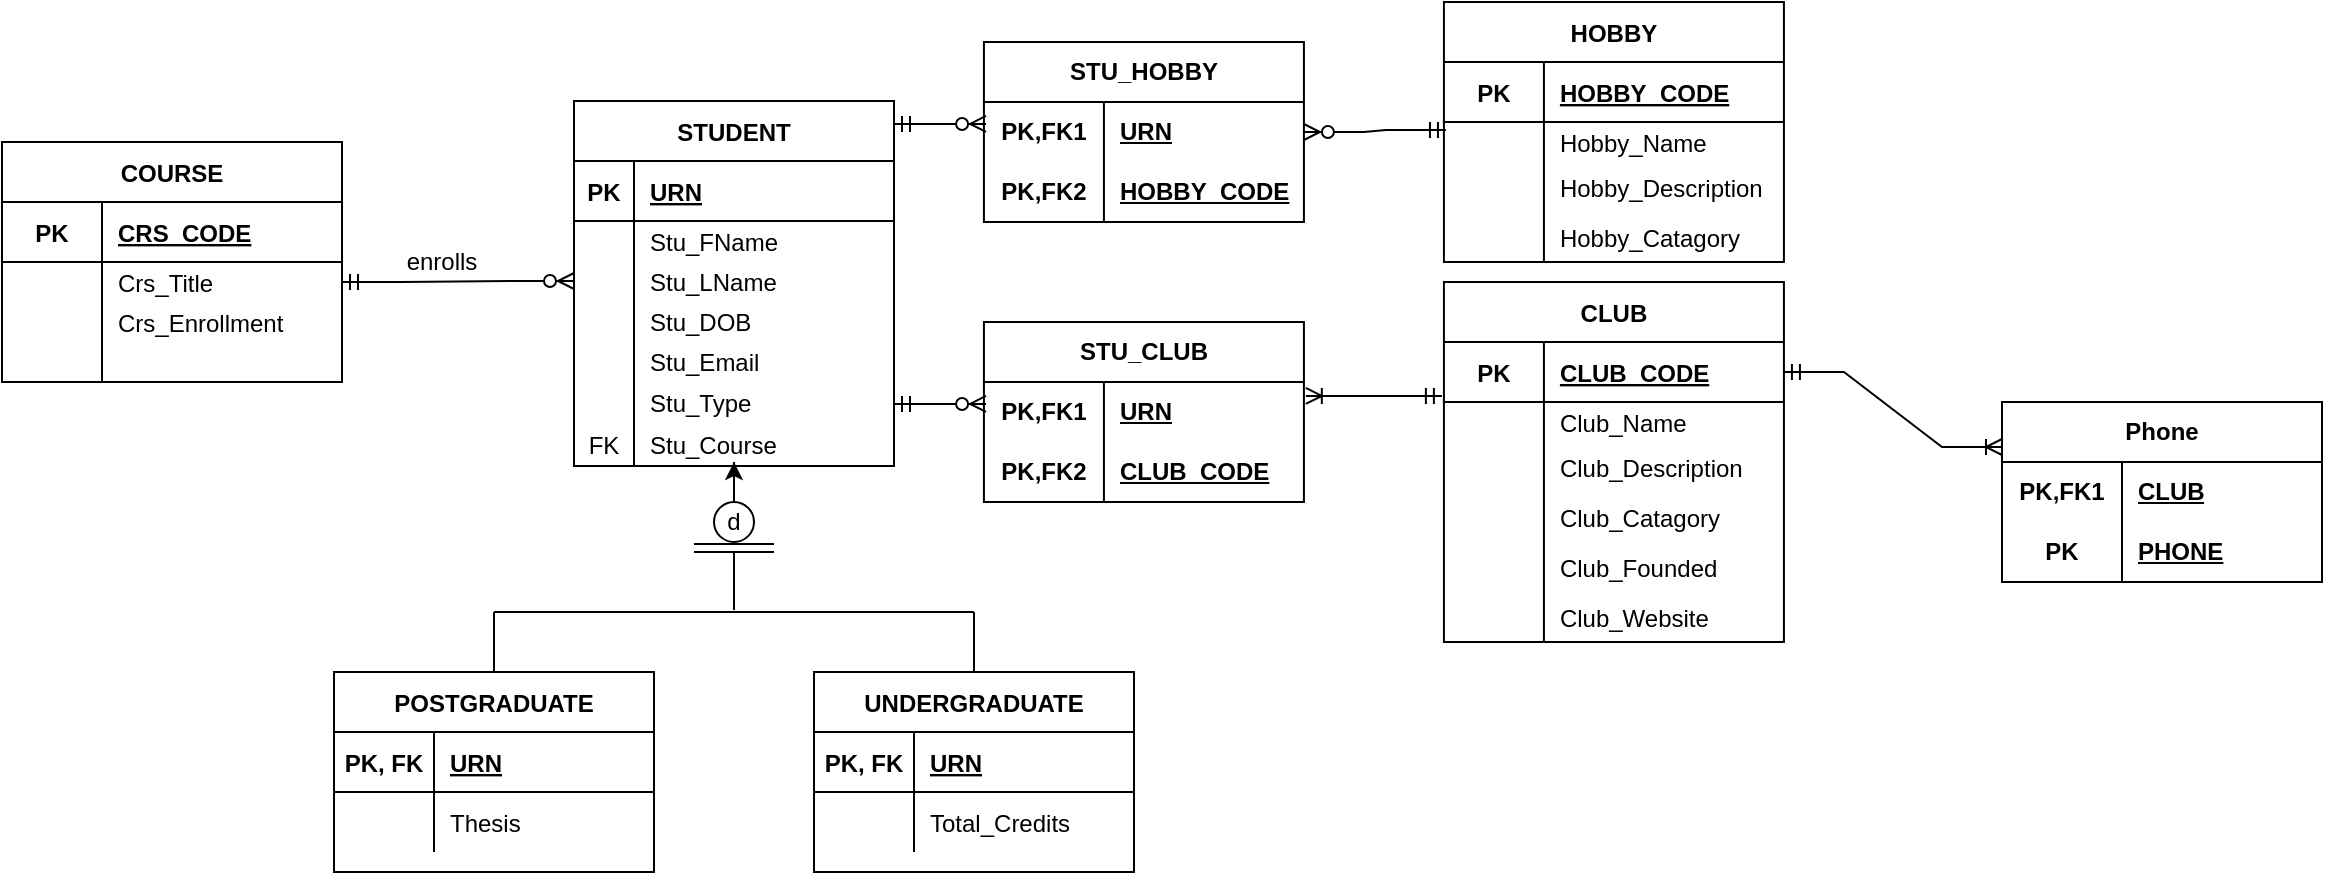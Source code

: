 <mxfile version="26.0.4">
  <diagram id="R2lEEEUBdFMjLlhIrx00" name="Page-1">
    <mxGraphModel dx="1434" dy="780" grid="1" gridSize="10" guides="1" tooltips="1" connect="1" arrows="1" fold="1" page="1" pageScale="1" pageWidth="827" pageHeight="1169" math="0" shadow="0" extFonts="Permanent Marker^https://fonts.googleapis.com/css?family=Permanent+Marker">
      <root>
        <mxCell id="0" />
        <mxCell id="1" parent="0" />
        <mxCell id="WBBsBwpG8qQ3q6BkwMJ3-28" style="edgeStyle=orthogonalEdgeStyle;rounded=0;orthogonalLoop=1;jettySize=auto;html=1;exitX=0.5;exitY=1;exitDx=0;exitDy=0;" parent="1" source="ei-XNbHcQwb9apyGuxFF-1" edge="1">
          <mxGeometry relative="1" as="geometry">
            <mxPoint x="406" y="750" as="targetPoint" />
          </mxGeometry>
        </mxCell>
        <mxCell id="ei-XNbHcQwb9apyGuxFF-1" value="STUDENT" style="shape=table;startSize=30;container=1;collapsible=1;childLayout=tableLayout;fixedRows=1;rowLines=0;fontStyle=1;align=center;resizeLast=1;" parent="1" vertex="1">
          <mxGeometry x="326" y="569.5" width="160" height="182.5" as="geometry" />
        </mxCell>
        <mxCell id="ei-XNbHcQwb9apyGuxFF-2" value="" style="shape=partialRectangle;collapsible=0;dropTarget=0;pointerEvents=0;fillColor=none;points=[[0,0.5],[1,0.5]];portConstraint=eastwest;top=0;left=0;right=0;bottom=1;" parent="ei-XNbHcQwb9apyGuxFF-1" vertex="1">
          <mxGeometry y="30" width="160" height="30" as="geometry" />
        </mxCell>
        <mxCell id="ei-XNbHcQwb9apyGuxFF-3" value="PK" style="shape=partialRectangle;overflow=hidden;connectable=0;fillColor=none;top=0;left=0;bottom=0;right=0;fontStyle=1;" parent="ei-XNbHcQwb9apyGuxFF-2" vertex="1">
          <mxGeometry width="30" height="30" as="geometry">
            <mxRectangle width="30" height="30" as="alternateBounds" />
          </mxGeometry>
        </mxCell>
        <mxCell id="ei-XNbHcQwb9apyGuxFF-4" value="URN" style="shape=partialRectangle;overflow=hidden;connectable=0;fillColor=none;top=0;left=0;bottom=0;right=0;align=left;spacingLeft=6;fontStyle=5;" parent="ei-XNbHcQwb9apyGuxFF-2" vertex="1">
          <mxGeometry x="30" width="130" height="30" as="geometry">
            <mxRectangle width="130" height="30" as="alternateBounds" />
          </mxGeometry>
        </mxCell>
        <mxCell id="ei-XNbHcQwb9apyGuxFF-5" value="" style="shape=partialRectangle;collapsible=0;dropTarget=0;pointerEvents=0;fillColor=none;points=[[0,0.5],[1,0.5]];portConstraint=eastwest;top=0;left=0;right=0;bottom=0;" parent="ei-XNbHcQwb9apyGuxFF-1" vertex="1">
          <mxGeometry y="60" width="160" height="20" as="geometry" />
        </mxCell>
        <mxCell id="ei-XNbHcQwb9apyGuxFF-6" value="" style="shape=partialRectangle;overflow=hidden;connectable=0;fillColor=none;top=0;left=0;bottom=0;right=0;" parent="ei-XNbHcQwb9apyGuxFF-5" vertex="1">
          <mxGeometry width="30" height="20" as="geometry">
            <mxRectangle width="30" height="20" as="alternateBounds" />
          </mxGeometry>
        </mxCell>
        <mxCell id="ei-XNbHcQwb9apyGuxFF-7" value="Stu_FName" style="shape=partialRectangle;overflow=hidden;connectable=0;fillColor=none;top=0;left=0;bottom=0;right=0;align=left;spacingLeft=6;" parent="ei-XNbHcQwb9apyGuxFF-5" vertex="1">
          <mxGeometry x="30" width="130" height="20" as="geometry">
            <mxRectangle width="130" height="20" as="alternateBounds" />
          </mxGeometry>
        </mxCell>
        <mxCell id="ei-XNbHcQwb9apyGuxFF-8" value="" style="shape=partialRectangle;collapsible=0;dropTarget=0;pointerEvents=0;fillColor=none;points=[[0,0.5],[1,0.5]];portConstraint=eastwest;top=0;left=0;right=0;bottom=0;" parent="ei-XNbHcQwb9apyGuxFF-1" vertex="1">
          <mxGeometry y="80" width="160" height="20" as="geometry" />
        </mxCell>
        <mxCell id="ei-XNbHcQwb9apyGuxFF-9" value="" style="shape=partialRectangle;overflow=hidden;connectable=0;fillColor=none;top=0;left=0;bottom=0;right=0;" parent="ei-XNbHcQwb9apyGuxFF-8" vertex="1">
          <mxGeometry width="30" height="20" as="geometry">
            <mxRectangle width="30" height="20" as="alternateBounds" />
          </mxGeometry>
        </mxCell>
        <mxCell id="ei-XNbHcQwb9apyGuxFF-10" value="Stu_LName" style="shape=partialRectangle;overflow=hidden;connectable=0;fillColor=none;top=0;left=0;bottom=0;right=0;align=left;spacingLeft=6;" parent="ei-XNbHcQwb9apyGuxFF-8" vertex="1">
          <mxGeometry x="30" width="130" height="20" as="geometry">
            <mxRectangle width="130" height="20" as="alternateBounds" />
          </mxGeometry>
        </mxCell>
        <mxCell id="ei-XNbHcQwb9apyGuxFF-11" value="" style="shape=partialRectangle;collapsible=0;dropTarget=0;pointerEvents=0;fillColor=none;points=[[0,0.5],[1,0.5]];portConstraint=eastwest;top=0;left=0;right=0;bottom=0;" parent="ei-XNbHcQwb9apyGuxFF-1" vertex="1">
          <mxGeometry y="100" width="160" height="20" as="geometry" />
        </mxCell>
        <mxCell id="ei-XNbHcQwb9apyGuxFF-12" value="" style="shape=partialRectangle;overflow=hidden;connectable=0;fillColor=none;top=0;left=0;bottom=0;right=0;" parent="ei-XNbHcQwb9apyGuxFF-11" vertex="1">
          <mxGeometry width="30" height="20" as="geometry">
            <mxRectangle width="30" height="20" as="alternateBounds" />
          </mxGeometry>
        </mxCell>
        <mxCell id="ei-XNbHcQwb9apyGuxFF-13" value="Stu_DOB" style="shape=partialRectangle;overflow=hidden;connectable=0;fillColor=none;top=0;left=0;bottom=0;right=0;align=left;spacingLeft=6;" parent="ei-XNbHcQwb9apyGuxFF-11" vertex="1">
          <mxGeometry x="30" width="130" height="20" as="geometry">
            <mxRectangle width="130" height="20" as="alternateBounds" />
          </mxGeometry>
        </mxCell>
        <mxCell id="WBBsBwpG8qQ3q6BkwMJ3-29" style="shape=partialRectangle;collapsible=0;dropTarget=0;pointerEvents=0;fillColor=none;points=[[0,0.5],[1,0.5]];portConstraint=eastwest;top=0;left=0;right=0;bottom=0;" parent="ei-XNbHcQwb9apyGuxFF-1" vertex="1">
          <mxGeometry y="120" width="160" height="20" as="geometry" />
        </mxCell>
        <mxCell id="WBBsBwpG8qQ3q6BkwMJ3-30" style="shape=partialRectangle;overflow=hidden;connectable=0;fillColor=none;top=0;left=0;bottom=0;right=0;" parent="WBBsBwpG8qQ3q6BkwMJ3-29" vertex="1">
          <mxGeometry width="30" height="20" as="geometry">
            <mxRectangle width="30" height="20" as="alternateBounds" />
          </mxGeometry>
        </mxCell>
        <mxCell id="WBBsBwpG8qQ3q6BkwMJ3-31" value="Stu_Email" style="shape=partialRectangle;overflow=hidden;connectable=0;fillColor=none;top=0;left=0;bottom=0;right=0;align=left;spacingLeft=6;" parent="WBBsBwpG8qQ3q6BkwMJ3-29" vertex="1">
          <mxGeometry x="30" width="130" height="20" as="geometry">
            <mxRectangle width="130" height="20" as="alternateBounds" />
          </mxGeometry>
        </mxCell>
        <mxCell id="WBBsBwpG8qQ3q6BkwMJ3-35" style="shape=partialRectangle;collapsible=0;dropTarget=0;pointerEvents=0;fillColor=none;points=[[0,0.5],[1,0.5]];portConstraint=eastwest;top=0;left=0;right=0;bottom=0;" parent="ei-XNbHcQwb9apyGuxFF-1" vertex="1">
          <mxGeometry y="140" width="160" height="21" as="geometry" />
        </mxCell>
        <mxCell id="WBBsBwpG8qQ3q6BkwMJ3-36" style="shape=partialRectangle;overflow=hidden;connectable=0;fillColor=none;top=0;left=0;bottom=0;right=0;" parent="WBBsBwpG8qQ3q6BkwMJ3-35" vertex="1">
          <mxGeometry width="30" height="21" as="geometry">
            <mxRectangle width="30" height="21" as="alternateBounds" />
          </mxGeometry>
        </mxCell>
        <mxCell id="WBBsBwpG8qQ3q6BkwMJ3-37" value="Stu_Type" style="shape=partialRectangle;overflow=hidden;connectable=0;fillColor=none;top=0;left=0;bottom=0;right=0;align=left;spacingLeft=6;" parent="WBBsBwpG8qQ3q6BkwMJ3-35" vertex="1">
          <mxGeometry x="30" width="130" height="21" as="geometry">
            <mxRectangle width="130" height="21" as="alternateBounds" />
          </mxGeometry>
        </mxCell>
        <mxCell id="WBBsBwpG8qQ3q6BkwMJ3-61" style="shape=partialRectangle;collapsible=0;dropTarget=0;pointerEvents=0;fillColor=none;points=[[0,0.5],[1,0.5]];portConstraint=eastwest;top=0;left=0;right=0;bottom=0;" parent="ei-XNbHcQwb9apyGuxFF-1" vertex="1">
          <mxGeometry y="161" width="160" height="21" as="geometry" />
        </mxCell>
        <mxCell id="WBBsBwpG8qQ3q6BkwMJ3-62" value="FK" style="shape=partialRectangle;overflow=hidden;connectable=0;fillColor=none;top=0;left=0;bottom=0;right=0;" parent="WBBsBwpG8qQ3q6BkwMJ3-61" vertex="1">
          <mxGeometry width="30" height="21" as="geometry">
            <mxRectangle width="30" height="21" as="alternateBounds" />
          </mxGeometry>
        </mxCell>
        <mxCell id="WBBsBwpG8qQ3q6BkwMJ3-63" value="Stu_Course" style="shape=partialRectangle;overflow=hidden;connectable=0;fillColor=none;top=0;left=0;bottom=0;right=0;align=left;spacingLeft=6;" parent="WBBsBwpG8qQ3q6BkwMJ3-61" vertex="1">
          <mxGeometry x="30" width="130" height="21" as="geometry">
            <mxRectangle width="130" height="21" as="alternateBounds" />
          </mxGeometry>
        </mxCell>
        <mxCell id="ei-XNbHcQwb9apyGuxFF-14" value="POSTGRADUATE" style="shape=table;startSize=30;container=1;collapsible=1;childLayout=tableLayout;fixedRows=1;rowLines=0;fontStyle=1;align=center;resizeLast=1;" parent="1" vertex="1">
          <mxGeometry x="206" y="855" width="160" height="100" as="geometry" />
        </mxCell>
        <mxCell id="ei-XNbHcQwb9apyGuxFF-15" value="" style="shape=partialRectangle;collapsible=0;dropTarget=0;pointerEvents=0;fillColor=none;points=[[0,0.5],[1,0.5]];portConstraint=eastwest;top=0;left=0;right=0;bottom=1;" parent="ei-XNbHcQwb9apyGuxFF-14" vertex="1">
          <mxGeometry y="30" width="160" height="30" as="geometry" />
        </mxCell>
        <mxCell id="ei-XNbHcQwb9apyGuxFF-16" value="PK, FK" style="shape=partialRectangle;overflow=hidden;connectable=0;fillColor=none;top=0;left=0;bottom=0;right=0;fontStyle=1;" parent="ei-XNbHcQwb9apyGuxFF-15" vertex="1">
          <mxGeometry width="50" height="30" as="geometry">
            <mxRectangle width="50" height="30" as="alternateBounds" />
          </mxGeometry>
        </mxCell>
        <mxCell id="ei-XNbHcQwb9apyGuxFF-17" value="URN" style="shape=partialRectangle;overflow=hidden;connectable=0;fillColor=none;top=0;left=0;bottom=0;right=0;align=left;spacingLeft=6;fontStyle=5;" parent="ei-XNbHcQwb9apyGuxFF-15" vertex="1">
          <mxGeometry x="50" width="110" height="30" as="geometry">
            <mxRectangle width="110" height="30" as="alternateBounds" />
          </mxGeometry>
        </mxCell>
        <mxCell id="ei-XNbHcQwb9apyGuxFF-18" value="" style="shape=partialRectangle;collapsible=0;dropTarget=0;pointerEvents=0;fillColor=none;points=[[0,0.5],[1,0.5]];portConstraint=eastwest;top=0;left=0;right=0;bottom=0;" parent="ei-XNbHcQwb9apyGuxFF-14" vertex="1">
          <mxGeometry y="60" width="160" height="30" as="geometry" />
        </mxCell>
        <mxCell id="ei-XNbHcQwb9apyGuxFF-19" value="" style="shape=partialRectangle;overflow=hidden;connectable=0;fillColor=none;top=0;left=0;bottom=0;right=0;" parent="ei-XNbHcQwb9apyGuxFF-18" vertex="1">
          <mxGeometry width="50" height="30" as="geometry">
            <mxRectangle width="50" height="30" as="alternateBounds" />
          </mxGeometry>
        </mxCell>
        <mxCell id="ei-XNbHcQwb9apyGuxFF-20" value="Thesis" style="shape=partialRectangle;overflow=hidden;connectable=0;fillColor=none;top=0;left=0;bottom=0;right=0;align=left;spacingLeft=6;" parent="ei-XNbHcQwb9apyGuxFF-18" vertex="1">
          <mxGeometry x="50" width="110" height="30" as="geometry">
            <mxRectangle width="110" height="30" as="alternateBounds" />
          </mxGeometry>
        </mxCell>
        <mxCell id="ei-XNbHcQwb9apyGuxFF-21" value="UNDERGRADUATE" style="shape=table;startSize=30;container=1;collapsible=1;childLayout=tableLayout;fixedRows=1;rowLines=0;fontStyle=1;align=center;resizeLast=1;" parent="1" vertex="1">
          <mxGeometry x="446" y="855" width="160" height="100" as="geometry" />
        </mxCell>
        <mxCell id="ei-XNbHcQwb9apyGuxFF-22" value="" style="shape=partialRectangle;collapsible=0;dropTarget=0;pointerEvents=0;fillColor=none;points=[[0,0.5],[1,0.5]];portConstraint=eastwest;top=0;left=0;right=0;bottom=1;" parent="ei-XNbHcQwb9apyGuxFF-21" vertex="1">
          <mxGeometry y="30" width="160" height="30" as="geometry" />
        </mxCell>
        <mxCell id="ei-XNbHcQwb9apyGuxFF-23" value="PK, FK" style="shape=partialRectangle;overflow=hidden;connectable=0;fillColor=none;top=0;left=0;bottom=0;right=0;fontStyle=1;" parent="ei-XNbHcQwb9apyGuxFF-22" vertex="1">
          <mxGeometry width="50" height="30" as="geometry">
            <mxRectangle width="50" height="30" as="alternateBounds" />
          </mxGeometry>
        </mxCell>
        <mxCell id="ei-XNbHcQwb9apyGuxFF-24" value="URN" style="shape=partialRectangle;overflow=hidden;connectable=0;fillColor=none;top=0;left=0;bottom=0;right=0;align=left;spacingLeft=6;fontStyle=5;" parent="ei-XNbHcQwb9apyGuxFF-22" vertex="1">
          <mxGeometry x="50" width="110" height="30" as="geometry">
            <mxRectangle width="110" height="30" as="alternateBounds" />
          </mxGeometry>
        </mxCell>
        <mxCell id="ei-XNbHcQwb9apyGuxFF-25" value="" style="shape=partialRectangle;collapsible=0;dropTarget=0;pointerEvents=0;fillColor=none;points=[[0,0.5],[1,0.5]];portConstraint=eastwest;top=0;left=0;right=0;bottom=0;" parent="ei-XNbHcQwb9apyGuxFF-21" vertex="1">
          <mxGeometry y="60" width="160" height="30" as="geometry" />
        </mxCell>
        <mxCell id="ei-XNbHcQwb9apyGuxFF-26" value="" style="shape=partialRectangle;overflow=hidden;connectable=0;fillColor=none;top=0;left=0;bottom=0;right=0;" parent="ei-XNbHcQwb9apyGuxFF-25" vertex="1">
          <mxGeometry width="50" height="30" as="geometry">
            <mxRectangle width="50" height="30" as="alternateBounds" />
          </mxGeometry>
        </mxCell>
        <mxCell id="ei-XNbHcQwb9apyGuxFF-27" value="Total_Credits" style="shape=partialRectangle;overflow=hidden;connectable=0;fillColor=none;top=0;left=0;bottom=0;right=0;align=left;spacingLeft=6;" parent="ei-XNbHcQwb9apyGuxFF-25" vertex="1">
          <mxGeometry x="50" width="110" height="30" as="geometry">
            <mxRectangle width="110" height="30" as="alternateBounds" />
          </mxGeometry>
        </mxCell>
        <mxCell id="ei-XNbHcQwb9apyGuxFF-28" value="" style="endArrow=none;html=1;" parent="1" edge="1">
          <mxGeometry width="50" height="50" relative="1" as="geometry">
            <mxPoint x="406" y="770" as="sourcePoint" />
            <mxPoint x="406" y="750" as="targetPoint" />
          </mxGeometry>
        </mxCell>
        <mxCell id="ei-XNbHcQwb9apyGuxFF-29" value="" style="ellipse;whiteSpace=wrap;html=1;aspect=fixed;" parent="1" vertex="1">
          <mxGeometry x="396" y="770" width="20" height="20" as="geometry" />
        </mxCell>
        <mxCell id="ei-XNbHcQwb9apyGuxFF-30" value="d" style="text;html=1;strokeColor=none;fillColor=none;align=center;verticalAlign=middle;whiteSpace=wrap;rounded=0;" parent="1" vertex="1">
          <mxGeometry x="386" y="770" width="40" height="20" as="geometry" />
        </mxCell>
        <mxCell id="ei-XNbHcQwb9apyGuxFF-31" value="" style="endArrow=none;html=1;" parent="1" edge="1">
          <mxGeometry width="50" height="50" relative="1" as="geometry">
            <mxPoint x="386" y="795" as="sourcePoint" />
            <mxPoint x="426" y="795" as="targetPoint" />
          </mxGeometry>
        </mxCell>
        <mxCell id="ei-XNbHcQwb9apyGuxFF-33" value="" style="endArrow=none;html=1;" parent="1" edge="1">
          <mxGeometry width="50" height="50" relative="1" as="geometry">
            <mxPoint x="406" y="824" as="sourcePoint" />
            <mxPoint x="406" y="795" as="targetPoint" />
          </mxGeometry>
        </mxCell>
        <mxCell id="ei-XNbHcQwb9apyGuxFF-34" value="" style="endArrow=none;html=1;" parent="1" edge="1">
          <mxGeometry width="50" height="50" relative="1" as="geometry">
            <mxPoint x="286" y="825" as="sourcePoint" />
            <mxPoint x="526" y="825" as="targetPoint" />
          </mxGeometry>
        </mxCell>
        <mxCell id="ei-XNbHcQwb9apyGuxFF-35" value="" style="endArrow=none;html=1;exitX=0.5;exitY=0;exitDx=0;exitDy=0;" parent="1" source="ei-XNbHcQwb9apyGuxFF-14" edge="1">
          <mxGeometry width="50" height="50" relative="1" as="geometry">
            <mxPoint x="286" y="850" as="sourcePoint" />
            <mxPoint x="286" y="825" as="targetPoint" />
          </mxGeometry>
        </mxCell>
        <mxCell id="ei-XNbHcQwb9apyGuxFF-36" value="" style="endArrow=none;html=1;exitX=0.5;exitY=0;exitDx=0;exitDy=0;" parent="1" edge="1">
          <mxGeometry width="50" height="50" relative="1" as="geometry">
            <mxPoint x="526" y="855" as="sourcePoint" />
            <mxPoint x="526" y="825" as="targetPoint" />
          </mxGeometry>
        </mxCell>
        <mxCell id="wjjcIbCkv-khAHTKqx7L-105" value="" style="shape=partialRectangle;collapsible=0;dropTarget=0;pointerEvents=0;fillColor=none;points=[[0,0.5],[1,0.5]];portConstraint=eastwest;top=0;left=0;right=0;bottom=0;" parent="1" vertex="1">
          <mxGeometry x="356" y="620" width="110" height="20" as="geometry" />
        </mxCell>
        <mxCell id="wjjcIbCkv-khAHTKqx7L-106" value="" style="shape=partialRectangle;overflow=hidden;connectable=0;fillColor=none;top=0;left=0;bottom=0;right=0;" parent="wjjcIbCkv-khAHTKqx7L-105" vertex="1">
          <mxGeometry width="20.625" height="20" as="geometry" />
        </mxCell>
        <mxCell id="wjjcIbCkv-khAHTKqx7L-116" value="COURSE" style="shape=table;startSize=30;container=1;collapsible=1;childLayout=tableLayout;fixedRows=1;rowLines=0;fontStyle=1;align=center;resizeLast=1;" parent="1" vertex="1">
          <mxGeometry x="40" y="590" width="170" height="120" as="geometry" />
        </mxCell>
        <mxCell id="wjjcIbCkv-khAHTKqx7L-117" value="" style="shape=partialRectangle;collapsible=0;dropTarget=0;pointerEvents=0;fillColor=none;points=[[0,0.5],[1,0.5]];portConstraint=eastwest;top=0;left=0;right=0;bottom=1;" parent="wjjcIbCkv-khAHTKqx7L-116" vertex="1">
          <mxGeometry y="30" width="170" height="30" as="geometry" />
        </mxCell>
        <mxCell id="wjjcIbCkv-khAHTKqx7L-118" value="PK" style="shape=partialRectangle;overflow=hidden;connectable=0;fillColor=none;top=0;left=0;bottom=0;right=0;fontStyle=1;" parent="wjjcIbCkv-khAHTKqx7L-117" vertex="1">
          <mxGeometry width="50" height="30" as="geometry">
            <mxRectangle width="50" height="30" as="alternateBounds" />
          </mxGeometry>
        </mxCell>
        <mxCell id="wjjcIbCkv-khAHTKqx7L-119" value="CRS_CODE" style="shape=partialRectangle;overflow=hidden;connectable=0;fillColor=none;top=0;left=0;bottom=0;right=0;align=left;spacingLeft=6;fontStyle=5;" parent="wjjcIbCkv-khAHTKqx7L-117" vertex="1">
          <mxGeometry x="50" width="120" height="30" as="geometry">
            <mxRectangle width="120" height="30" as="alternateBounds" />
          </mxGeometry>
        </mxCell>
        <mxCell id="wjjcIbCkv-khAHTKqx7L-120" value="" style="shape=partialRectangle;collapsible=0;dropTarget=0;pointerEvents=0;fillColor=none;points=[[0,0.5],[1,0.5]];portConstraint=eastwest;top=0;left=0;right=0;bottom=0;" parent="wjjcIbCkv-khAHTKqx7L-116" vertex="1">
          <mxGeometry y="60" width="170" height="20" as="geometry" />
        </mxCell>
        <mxCell id="wjjcIbCkv-khAHTKqx7L-121" value="" style="shape=partialRectangle;overflow=hidden;connectable=0;fillColor=none;top=0;left=0;bottom=0;right=0;" parent="wjjcIbCkv-khAHTKqx7L-120" vertex="1">
          <mxGeometry width="50" height="20" as="geometry">
            <mxRectangle width="50" height="20" as="alternateBounds" />
          </mxGeometry>
        </mxCell>
        <mxCell id="wjjcIbCkv-khAHTKqx7L-122" value="Crs_Title" style="shape=partialRectangle;overflow=hidden;connectable=0;fillColor=none;top=0;left=0;bottom=0;right=0;align=left;spacingLeft=6;" parent="wjjcIbCkv-khAHTKqx7L-120" vertex="1">
          <mxGeometry x="50" width="120" height="20" as="geometry">
            <mxRectangle width="120" height="20" as="alternateBounds" />
          </mxGeometry>
        </mxCell>
        <mxCell id="wjjcIbCkv-khAHTKqx7L-139" value="" style="shape=partialRectangle;collapsible=0;dropTarget=0;pointerEvents=0;fillColor=none;points=[[0,0.5],[1,0.5]];portConstraint=eastwest;top=0;left=0;right=0;bottom=0;" parent="wjjcIbCkv-khAHTKqx7L-116" vertex="1">
          <mxGeometry y="80" width="170" height="20" as="geometry" />
        </mxCell>
        <mxCell id="wjjcIbCkv-khAHTKqx7L-140" value="" style="shape=partialRectangle;overflow=hidden;connectable=0;fillColor=none;top=0;left=0;bottom=0;right=0;" parent="wjjcIbCkv-khAHTKqx7L-139" vertex="1">
          <mxGeometry width="50" height="20" as="geometry">
            <mxRectangle width="50" height="20" as="alternateBounds" />
          </mxGeometry>
        </mxCell>
        <mxCell id="wjjcIbCkv-khAHTKqx7L-141" value="Crs_Enrollment" style="shape=partialRectangle;overflow=hidden;connectable=0;fillColor=none;top=0;left=0;bottom=0;right=0;align=left;spacingLeft=6;" parent="wjjcIbCkv-khAHTKqx7L-139" vertex="1">
          <mxGeometry x="50" width="120" height="20" as="geometry">
            <mxRectangle width="120" height="20" as="alternateBounds" />
          </mxGeometry>
        </mxCell>
        <mxCell id="wjjcIbCkv-khAHTKqx7L-152" value="" style="shape=partialRectangle;collapsible=0;dropTarget=0;pointerEvents=0;fillColor=none;points=[[0,0.5],[1,0.5]];portConstraint=eastwest;top=0;left=0;right=0;bottom=0;" parent="wjjcIbCkv-khAHTKqx7L-116" vertex="1">
          <mxGeometry y="100" width="170" height="20" as="geometry" />
        </mxCell>
        <mxCell id="wjjcIbCkv-khAHTKqx7L-153" value="" style="shape=partialRectangle;overflow=hidden;connectable=0;fillColor=none;top=0;left=0;bottom=0;right=0;" parent="wjjcIbCkv-khAHTKqx7L-152" vertex="1">
          <mxGeometry width="50" height="20" as="geometry">
            <mxRectangle width="50" height="20" as="alternateBounds" />
          </mxGeometry>
        </mxCell>
        <mxCell id="wjjcIbCkv-khAHTKqx7L-154" value="" style="shape=partialRectangle;overflow=hidden;connectable=0;fillColor=none;top=0;left=0;bottom=0;right=0;align=left;spacingLeft=6;" parent="wjjcIbCkv-khAHTKqx7L-152" vertex="1">
          <mxGeometry x="50" width="120" height="20" as="geometry">
            <mxRectangle width="120" height="20" as="alternateBounds" />
          </mxGeometry>
        </mxCell>
        <mxCell id="wjjcIbCkv-khAHTKqx7L-220" value="enrolls" style="text;html=1;strokeColor=none;fillColor=none;align=center;verticalAlign=middle;whiteSpace=wrap;rounded=0;" parent="1" vertex="1">
          <mxGeometry x="240" y="640" width="40" height="20" as="geometry" />
        </mxCell>
        <mxCell id="wjjcIbCkv-khAHTKqx7L-231" value="" style="endArrow=none;html=1;" parent="1" edge="1">
          <mxGeometry width="50" height="50" relative="1" as="geometry">
            <mxPoint x="386" y="791" as="sourcePoint" />
            <mxPoint x="426" y="791" as="targetPoint" />
          </mxGeometry>
        </mxCell>
        <mxCell id="e9nyPJN5sb5ukhflq2uz-1" value="" style="edgeStyle=entityRelationEdgeStyle;fontSize=12;html=1;endArrow=ERzeroToMany;startArrow=ERmandOne;rounded=0;exitX=1;exitY=0.5;exitDx=0;exitDy=0;entryX=0;entryY=0.5;entryDx=0;entryDy=0;" parent="1" source="wjjcIbCkv-khAHTKqx7L-120" target="ei-XNbHcQwb9apyGuxFF-8" edge="1">
          <mxGeometry width="100" height="100" relative="1" as="geometry">
            <mxPoint x="290" y="720" as="sourcePoint" />
            <mxPoint x="390" y="620" as="targetPoint" />
          </mxGeometry>
        </mxCell>
        <mxCell id="WBBsBwpG8qQ3q6BkwMJ3-1" value="HOBBY" style="shape=table;startSize=30;container=1;collapsible=1;childLayout=tableLayout;fixedRows=1;rowLines=0;fontStyle=1;align=center;resizeLast=1;" parent="1" vertex="1">
          <mxGeometry x="760.96" y="520" width="170" height="130" as="geometry" />
        </mxCell>
        <mxCell id="WBBsBwpG8qQ3q6BkwMJ3-2" value="" style="shape=partialRectangle;collapsible=0;dropTarget=0;pointerEvents=0;fillColor=none;points=[[0,0.5],[1,0.5]];portConstraint=eastwest;top=0;left=0;right=0;bottom=1;" parent="WBBsBwpG8qQ3q6BkwMJ3-1" vertex="1">
          <mxGeometry y="30" width="170" height="30" as="geometry" />
        </mxCell>
        <mxCell id="WBBsBwpG8qQ3q6BkwMJ3-3" value="PK" style="shape=partialRectangle;overflow=hidden;connectable=0;fillColor=none;top=0;left=0;bottom=0;right=0;fontStyle=1;" parent="WBBsBwpG8qQ3q6BkwMJ3-2" vertex="1">
          <mxGeometry width="50" height="30" as="geometry">
            <mxRectangle width="50" height="30" as="alternateBounds" />
          </mxGeometry>
        </mxCell>
        <mxCell id="WBBsBwpG8qQ3q6BkwMJ3-4" value="HOBBY_CODE" style="shape=partialRectangle;overflow=hidden;connectable=0;fillColor=none;top=0;left=0;bottom=0;right=0;align=left;spacingLeft=6;fontStyle=5;" parent="WBBsBwpG8qQ3q6BkwMJ3-2" vertex="1">
          <mxGeometry x="50" width="120" height="30" as="geometry">
            <mxRectangle width="120" height="30" as="alternateBounds" />
          </mxGeometry>
        </mxCell>
        <mxCell id="WBBsBwpG8qQ3q6BkwMJ3-5" value="" style="shape=partialRectangle;collapsible=0;dropTarget=0;pointerEvents=0;fillColor=none;points=[[0,0.5],[1,0.5]];portConstraint=eastwest;top=0;left=0;right=0;bottom=0;" parent="WBBsBwpG8qQ3q6BkwMJ3-1" vertex="1">
          <mxGeometry y="60" width="170" height="20" as="geometry" />
        </mxCell>
        <mxCell id="WBBsBwpG8qQ3q6BkwMJ3-6" value="" style="shape=partialRectangle;overflow=hidden;connectable=0;fillColor=none;top=0;left=0;bottom=0;right=0;" parent="WBBsBwpG8qQ3q6BkwMJ3-5" vertex="1">
          <mxGeometry width="50" height="20" as="geometry">
            <mxRectangle width="50" height="20" as="alternateBounds" />
          </mxGeometry>
        </mxCell>
        <mxCell id="WBBsBwpG8qQ3q6BkwMJ3-7" value="Hobby_Name" style="shape=partialRectangle;overflow=hidden;connectable=0;fillColor=none;top=0;left=0;bottom=0;right=0;align=left;spacingLeft=6;" parent="WBBsBwpG8qQ3q6BkwMJ3-5" vertex="1">
          <mxGeometry x="50" width="120" height="20" as="geometry">
            <mxRectangle width="120" height="20" as="alternateBounds" />
          </mxGeometry>
        </mxCell>
        <mxCell id="WBBsBwpG8qQ3q6BkwMJ3-8" value="" style="shape=partialRectangle;collapsible=0;dropTarget=0;pointerEvents=0;fillColor=none;points=[[0,0.5],[1,0.5]];portConstraint=eastwest;top=0;left=0;right=0;bottom=0;" parent="WBBsBwpG8qQ3q6BkwMJ3-1" vertex="1">
          <mxGeometry y="80" width="170" height="25" as="geometry" />
        </mxCell>
        <mxCell id="WBBsBwpG8qQ3q6BkwMJ3-9" value="" style="shape=partialRectangle;overflow=hidden;connectable=0;fillColor=none;top=0;left=0;bottom=0;right=0;" parent="WBBsBwpG8qQ3q6BkwMJ3-8" vertex="1">
          <mxGeometry width="50" height="25" as="geometry">
            <mxRectangle width="50" height="25" as="alternateBounds" />
          </mxGeometry>
        </mxCell>
        <mxCell id="WBBsBwpG8qQ3q6BkwMJ3-10" value="Hobby_Description" style="shape=partialRectangle;overflow=hidden;connectable=0;fillColor=none;top=0;left=0;bottom=0;right=0;align=left;spacingLeft=6;" parent="WBBsBwpG8qQ3q6BkwMJ3-8" vertex="1">
          <mxGeometry x="50" width="120" height="25" as="geometry">
            <mxRectangle width="120" height="25" as="alternateBounds" />
          </mxGeometry>
        </mxCell>
        <mxCell id="WBBsBwpG8qQ3q6BkwMJ3-41" style="shape=partialRectangle;collapsible=0;dropTarget=0;pointerEvents=0;fillColor=none;points=[[0,0.5],[1,0.5]];portConstraint=eastwest;top=0;left=0;right=0;bottom=0;" parent="WBBsBwpG8qQ3q6BkwMJ3-1" vertex="1">
          <mxGeometry y="105" width="170" height="25" as="geometry" />
        </mxCell>
        <mxCell id="WBBsBwpG8qQ3q6BkwMJ3-42" style="shape=partialRectangle;overflow=hidden;connectable=0;fillColor=none;top=0;left=0;bottom=0;right=0;" parent="WBBsBwpG8qQ3q6BkwMJ3-41" vertex="1">
          <mxGeometry width="50" height="25" as="geometry">
            <mxRectangle width="50" height="25" as="alternateBounds" />
          </mxGeometry>
        </mxCell>
        <mxCell id="WBBsBwpG8qQ3q6BkwMJ3-43" value="Hobby_Catagory" style="shape=partialRectangle;overflow=hidden;connectable=0;fillColor=none;top=0;left=0;bottom=0;right=0;align=left;spacingLeft=6;" parent="WBBsBwpG8qQ3q6BkwMJ3-41" vertex="1">
          <mxGeometry x="50" width="120" height="25" as="geometry">
            <mxRectangle width="120" height="25" as="alternateBounds" />
          </mxGeometry>
        </mxCell>
        <mxCell id="WBBsBwpG8qQ3q6BkwMJ3-57" value="" style="edgeStyle=entityRelationEdgeStyle;fontSize=12;html=1;endArrow=ERzeroToMany;startArrow=ERmandOne;rounded=0;exitX=0.994;exitY=0.075;exitDx=0;exitDy=0;exitPerimeter=0;entryX=0.006;entryY=0.033;entryDx=0;entryDy=0;entryPerimeter=0;" parent="1" edge="1">
          <mxGeometry width="100" height="100" relative="1" as="geometry">
            <mxPoint x="486.0" y="581" as="sourcePoint" />
            <mxPoint x="532.04" y="580.99" as="targetPoint" />
          </mxGeometry>
        </mxCell>
        <mxCell id="FFQEp00oh10IA5v3VHLs-1" value="STU_HOBBY" style="shape=table;startSize=30;container=1;collapsible=1;childLayout=tableLayout;fixedRows=1;rowLines=0;fontStyle=1;align=center;resizeLast=1;html=1;whiteSpace=wrap;" parent="1" vertex="1">
          <mxGeometry x="530.96" y="540" width="160" height="90" as="geometry" />
        </mxCell>
        <mxCell id="FFQEp00oh10IA5v3VHLs-2" value="" style="shape=tableRow;horizontal=0;startSize=0;swimlaneHead=0;swimlaneBody=0;fillColor=none;collapsible=0;dropTarget=0;points=[[0,0.5],[1,0.5]];portConstraint=eastwest;top=0;left=0;right=0;bottom=0;html=1;" parent="FFQEp00oh10IA5v3VHLs-1" vertex="1">
          <mxGeometry y="30" width="160" height="30" as="geometry" />
        </mxCell>
        <mxCell id="FFQEp00oh10IA5v3VHLs-3" value="PK,FK1" style="shape=partialRectangle;connectable=0;fillColor=none;top=0;left=0;bottom=0;right=0;fontStyle=1;overflow=hidden;html=1;whiteSpace=wrap;" parent="FFQEp00oh10IA5v3VHLs-2" vertex="1">
          <mxGeometry width="60" height="30" as="geometry">
            <mxRectangle width="60" height="30" as="alternateBounds" />
          </mxGeometry>
        </mxCell>
        <mxCell id="FFQEp00oh10IA5v3VHLs-4" value="URN" style="shape=partialRectangle;connectable=0;fillColor=none;top=0;left=0;bottom=0;right=0;align=left;spacingLeft=6;fontStyle=5;overflow=hidden;html=1;whiteSpace=wrap;" parent="FFQEp00oh10IA5v3VHLs-2" vertex="1">
          <mxGeometry x="60" width="100" height="30" as="geometry">
            <mxRectangle width="100" height="30" as="alternateBounds" />
          </mxGeometry>
        </mxCell>
        <mxCell id="FFQEp00oh10IA5v3VHLs-5" value="" style="shape=tableRow;horizontal=0;startSize=0;swimlaneHead=0;swimlaneBody=0;fillColor=none;collapsible=0;dropTarget=0;points=[[0,0.5],[1,0.5]];portConstraint=eastwest;top=0;left=0;right=0;bottom=1;html=1;" parent="FFQEp00oh10IA5v3VHLs-1" vertex="1">
          <mxGeometry y="60" width="160" height="30" as="geometry" />
        </mxCell>
        <mxCell id="FFQEp00oh10IA5v3VHLs-6" value="PK,FK2" style="shape=partialRectangle;connectable=0;fillColor=none;top=0;left=0;bottom=0;right=0;fontStyle=1;overflow=hidden;html=1;whiteSpace=wrap;" parent="FFQEp00oh10IA5v3VHLs-5" vertex="1">
          <mxGeometry width="60" height="30" as="geometry">
            <mxRectangle width="60" height="30" as="alternateBounds" />
          </mxGeometry>
        </mxCell>
        <mxCell id="FFQEp00oh10IA5v3VHLs-7" value="HOBBY_CODE" style="shape=partialRectangle;connectable=0;fillColor=none;top=0;left=0;bottom=0;right=0;align=left;spacingLeft=6;fontStyle=5;overflow=hidden;html=1;whiteSpace=wrap;" parent="FFQEp00oh10IA5v3VHLs-5" vertex="1">
          <mxGeometry x="60" width="100" height="30" as="geometry">
            <mxRectangle width="100" height="30" as="alternateBounds" />
          </mxGeometry>
        </mxCell>
        <mxCell id="FFQEp00oh10IA5v3VHLs-26" value="" style="edgeStyle=entityRelationEdgeStyle;fontSize=12;html=1;endArrow=ERzeroToMany;startArrow=ERmandOne;rounded=0;entryX=1;entryY=0.5;entryDx=0;entryDy=0;exitX=0.006;exitY=0.2;exitDx=0;exitDy=0;exitPerimeter=0;" parent="1" source="WBBsBwpG8qQ3q6BkwMJ3-5" target="FFQEp00oh10IA5v3VHLs-2" edge="1">
          <mxGeometry width="100" height="100" relative="1" as="geometry">
            <mxPoint x="810.96" y="770" as="sourcePoint" />
            <mxPoint x="710.96" y="670" as="targetPoint" />
          </mxGeometry>
        </mxCell>
        <mxCell id="FFQEp00oh10IA5v3VHLs-49" value="CLUB" style="shape=table;startSize=30;container=1;collapsible=1;childLayout=tableLayout;fixedRows=1;rowLines=0;fontStyle=1;align=center;resizeLast=1;" parent="1" vertex="1">
          <mxGeometry x="760.96" y="660" width="170" height="180" as="geometry" />
        </mxCell>
        <mxCell id="FFQEp00oh10IA5v3VHLs-50" value="" style="shape=partialRectangle;collapsible=0;dropTarget=0;pointerEvents=0;fillColor=none;points=[[0,0.5],[1,0.5]];portConstraint=eastwest;top=0;left=0;right=0;bottom=1;" parent="FFQEp00oh10IA5v3VHLs-49" vertex="1">
          <mxGeometry y="30" width="170" height="30" as="geometry" />
        </mxCell>
        <mxCell id="FFQEp00oh10IA5v3VHLs-51" value="PK" style="shape=partialRectangle;overflow=hidden;connectable=0;fillColor=none;top=0;left=0;bottom=0;right=0;fontStyle=1;" parent="FFQEp00oh10IA5v3VHLs-50" vertex="1">
          <mxGeometry width="50" height="30" as="geometry">
            <mxRectangle width="50" height="30" as="alternateBounds" />
          </mxGeometry>
        </mxCell>
        <mxCell id="FFQEp00oh10IA5v3VHLs-52" value="CLUB_CODE" style="shape=partialRectangle;overflow=hidden;connectable=0;fillColor=none;top=0;left=0;bottom=0;right=0;align=left;spacingLeft=6;fontStyle=5;" parent="FFQEp00oh10IA5v3VHLs-50" vertex="1">
          <mxGeometry x="50" width="120" height="30" as="geometry">
            <mxRectangle width="120" height="30" as="alternateBounds" />
          </mxGeometry>
        </mxCell>
        <mxCell id="FFQEp00oh10IA5v3VHLs-53" value="" style="shape=partialRectangle;collapsible=0;dropTarget=0;pointerEvents=0;fillColor=none;points=[[0,0.5],[1,0.5]];portConstraint=eastwest;top=0;left=0;right=0;bottom=0;" parent="FFQEp00oh10IA5v3VHLs-49" vertex="1">
          <mxGeometry y="60" width="170" height="20" as="geometry" />
        </mxCell>
        <mxCell id="FFQEp00oh10IA5v3VHLs-54" value="" style="shape=partialRectangle;overflow=hidden;connectable=0;fillColor=none;top=0;left=0;bottom=0;right=0;" parent="FFQEp00oh10IA5v3VHLs-53" vertex="1">
          <mxGeometry width="50" height="20" as="geometry">
            <mxRectangle width="50" height="20" as="alternateBounds" />
          </mxGeometry>
        </mxCell>
        <mxCell id="FFQEp00oh10IA5v3VHLs-55" value="Club_Name" style="shape=partialRectangle;overflow=hidden;connectable=0;fillColor=none;top=0;left=0;bottom=0;right=0;align=left;spacingLeft=6;" parent="FFQEp00oh10IA5v3VHLs-53" vertex="1">
          <mxGeometry x="50" width="120" height="20" as="geometry">
            <mxRectangle width="120" height="20" as="alternateBounds" />
          </mxGeometry>
        </mxCell>
        <mxCell id="FFQEp00oh10IA5v3VHLs-56" value="" style="shape=partialRectangle;collapsible=0;dropTarget=0;pointerEvents=0;fillColor=none;points=[[0,0.5],[1,0.5]];portConstraint=eastwest;top=0;left=0;right=0;bottom=0;" parent="FFQEp00oh10IA5v3VHLs-49" vertex="1">
          <mxGeometry y="80" width="170" height="25" as="geometry" />
        </mxCell>
        <mxCell id="FFQEp00oh10IA5v3VHLs-57" value="" style="shape=partialRectangle;overflow=hidden;connectable=0;fillColor=none;top=0;left=0;bottom=0;right=0;" parent="FFQEp00oh10IA5v3VHLs-56" vertex="1">
          <mxGeometry width="50" height="25" as="geometry">
            <mxRectangle width="50" height="25" as="alternateBounds" />
          </mxGeometry>
        </mxCell>
        <mxCell id="FFQEp00oh10IA5v3VHLs-58" value="Club_Description" style="shape=partialRectangle;overflow=hidden;connectable=0;fillColor=none;top=0;left=0;bottom=0;right=0;align=left;spacingLeft=6;" parent="FFQEp00oh10IA5v3VHLs-56" vertex="1">
          <mxGeometry x="50" width="120" height="25" as="geometry">
            <mxRectangle width="120" height="25" as="alternateBounds" />
          </mxGeometry>
        </mxCell>
        <mxCell id="FFQEp00oh10IA5v3VHLs-59" style="shape=partialRectangle;collapsible=0;dropTarget=0;pointerEvents=0;fillColor=none;points=[[0,0.5],[1,0.5]];portConstraint=eastwest;top=0;left=0;right=0;bottom=0;" parent="FFQEp00oh10IA5v3VHLs-49" vertex="1">
          <mxGeometry y="105" width="170" height="25" as="geometry" />
        </mxCell>
        <mxCell id="FFQEp00oh10IA5v3VHLs-60" style="shape=partialRectangle;overflow=hidden;connectable=0;fillColor=none;top=0;left=0;bottom=0;right=0;" parent="FFQEp00oh10IA5v3VHLs-59" vertex="1">
          <mxGeometry width="50" height="25" as="geometry">
            <mxRectangle width="50" height="25" as="alternateBounds" />
          </mxGeometry>
        </mxCell>
        <mxCell id="FFQEp00oh10IA5v3VHLs-61" value="Club_Catagory" style="shape=partialRectangle;overflow=hidden;connectable=0;fillColor=none;top=0;left=0;bottom=0;right=0;align=left;spacingLeft=6;" parent="FFQEp00oh10IA5v3VHLs-59" vertex="1">
          <mxGeometry x="50" width="120" height="25" as="geometry">
            <mxRectangle width="120" height="25" as="alternateBounds" />
          </mxGeometry>
        </mxCell>
        <mxCell id="FFQEp00oh10IA5v3VHLs-94" style="shape=partialRectangle;collapsible=0;dropTarget=0;pointerEvents=0;fillColor=none;points=[[0,0.5],[1,0.5]];portConstraint=eastwest;top=0;left=0;right=0;bottom=0;" parent="FFQEp00oh10IA5v3VHLs-49" vertex="1">
          <mxGeometry y="130" width="170" height="25" as="geometry" />
        </mxCell>
        <mxCell id="FFQEp00oh10IA5v3VHLs-95" style="shape=partialRectangle;overflow=hidden;connectable=0;fillColor=none;top=0;left=0;bottom=0;right=0;" parent="FFQEp00oh10IA5v3VHLs-94" vertex="1">
          <mxGeometry width="50" height="25" as="geometry">
            <mxRectangle width="50" height="25" as="alternateBounds" />
          </mxGeometry>
        </mxCell>
        <mxCell id="FFQEp00oh10IA5v3VHLs-96" value="Club_Founded" style="shape=partialRectangle;overflow=hidden;connectable=0;fillColor=none;top=0;left=0;bottom=0;right=0;align=left;spacingLeft=6;" parent="FFQEp00oh10IA5v3VHLs-94" vertex="1">
          <mxGeometry x="50" width="120" height="25" as="geometry">
            <mxRectangle width="120" height="25" as="alternateBounds" />
          </mxGeometry>
        </mxCell>
        <mxCell id="FFQEp00oh10IA5v3VHLs-91" style="shape=partialRectangle;collapsible=0;dropTarget=0;pointerEvents=0;fillColor=none;points=[[0,0.5],[1,0.5]];portConstraint=eastwest;top=0;left=0;right=0;bottom=0;" parent="FFQEp00oh10IA5v3VHLs-49" vertex="1">
          <mxGeometry y="155" width="170" height="25" as="geometry" />
        </mxCell>
        <mxCell id="FFQEp00oh10IA5v3VHLs-92" style="shape=partialRectangle;overflow=hidden;connectable=0;fillColor=none;top=0;left=0;bottom=0;right=0;" parent="FFQEp00oh10IA5v3VHLs-91" vertex="1">
          <mxGeometry width="50" height="25" as="geometry">
            <mxRectangle width="50" height="25" as="alternateBounds" />
          </mxGeometry>
        </mxCell>
        <mxCell id="FFQEp00oh10IA5v3VHLs-93" value="Club_Website" style="shape=partialRectangle;overflow=hidden;connectable=0;fillColor=none;top=0;left=0;bottom=0;right=0;align=left;spacingLeft=6;" parent="FFQEp00oh10IA5v3VHLs-91" vertex="1">
          <mxGeometry x="50" width="120" height="25" as="geometry">
            <mxRectangle width="120" height="25" as="alternateBounds" />
          </mxGeometry>
        </mxCell>
        <mxCell id="FFQEp00oh10IA5v3VHLs-62" value="" style="edgeStyle=entityRelationEdgeStyle;fontSize=12;html=1;endArrow=ERzeroToMany;startArrow=ERmandOne;rounded=0;exitX=0.994;exitY=0.075;exitDx=0;exitDy=0;exitPerimeter=0;entryX=0.006;entryY=0.033;entryDx=0;entryDy=0;entryPerimeter=0;" parent="1" edge="1">
          <mxGeometry width="100" height="100" relative="1" as="geometry">
            <mxPoint x="486.0" y="721" as="sourcePoint" />
            <mxPoint x="532.04" y="720.99" as="targetPoint" />
          </mxGeometry>
        </mxCell>
        <mxCell id="FFQEp00oh10IA5v3VHLs-63" value="STU_CLUB" style="shape=table;startSize=30;container=1;collapsible=1;childLayout=tableLayout;fixedRows=1;rowLines=0;fontStyle=1;align=center;resizeLast=1;html=1;whiteSpace=wrap;" parent="1" vertex="1">
          <mxGeometry x="530.96" y="680" width="160" height="90" as="geometry" />
        </mxCell>
        <mxCell id="FFQEp00oh10IA5v3VHLs-64" value="" style="shape=tableRow;horizontal=0;startSize=0;swimlaneHead=0;swimlaneBody=0;fillColor=none;collapsible=0;dropTarget=0;points=[[0,0.5],[1,0.5]];portConstraint=eastwest;top=0;left=0;right=0;bottom=0;html=1;" parent="FFQEp00oh10IA5v3VHLs-63" vertex="1">
          <mxGeometry y="30" width="160" height="30" as="geometry" />
        </mxCell>
        <mxCell id="FFQEp00oh10IA5v3VHLs-65" value="PK,FK1" style="shape=partialRectangle;connectable=0;fillColor=none;top=0;left=0;bottom=0;right=0;fontStyle=1;overflow=hidden;html=1;whiteSpace=wrap;" parent="FFQEp00oh10IA5v3VHLs-64" vertex="1">
          <mxGeometry width="60" height="30" as="geometry">
            <mxRectangle width="60" height="30" as="alternateBounds" />
          </mxGeometry>
        </mxCell>
        <mxCell id="FFQEp00oh10IA5v3VHLs-66" value="URN" style="shape=partialRectangle;connectable=0;fillColor=none;top=0;left=0;bottom=0;right=0;align=left;spacingLeft=6;fontStyle=5;overflow=hidden;html=1;whiteSpace=wrap;" parent="FFQEp00oh10IA5v3VHLs-64" vertex="1">
          <mxGeometry x="60" width="100" height="30" as="geometry">
            <mxRectangle width="100" height="30" as="alternateBounds" />
          </mxGeometry>
        </mxCell>
        <mxCell id="FFQEp00oh10IA5v3VHLs-67" value="" style="shape=tableRow;horizontal=0;startSize=0;swimlaneHead=0;swimlaneBody=0;fillColor=none;collapsible=0;dropTarget=0;points=[[0,0.5],[1,0.5]];portConstraint=eastwest;top=0;left=0;right=0;bottom=1;html=1;" parent="FFQEp00oh10IA5v3VHLs-63" vertex="1">
          <mxGeometry y="60" width="160" height="30" as="geometry" />
        </mxCell>
        <mxCell id="FFQEp00oh10IA5v3VHLs-68" value="PK,FK2" style="shape=partialRectangle;connectable=0;fillColor=none;top=0;left=0;bottom=0;right=0;fontStyle=1;overflow=hidden;html=1;whiteSpace=wrap;" parent="FFQEp00oh10IA5v3VHLs-67" vertex="1">
          <mxGeometry width="60" height="30" as="geometry">
            <mxRectangle width="60" height="30" as="alternateBounds" />
          </mxGeometry>
        </mxCell>
        <mxCell id="FFQEp00oh10IA5v3VHLs-69" value="CLUB_CODE" style="shape=partialRectangle;connectable=0;fillColor=none;top=0;left=0;bottom=0;right=0;align=left;spacingLeft=6;fontStyle=5;overflow=hidden;html=1;whiteSpace=wrap;" parent="FFQEp00oh10IA5v3VHLs-67" vertex="1">
          <mxGeometry x="60" width="100" height="30" as="geometry">
            <mxRectangle width="100" height="30" as="alternateBounds" />
          </mxGeometry>
        </mxCell>
        <mxCell id="FFQEp00oh10IA5v3VHLs-71" value="" style="edgeStyle=entityRelationEdgeStyle;fontSize=12;html=1;endArrow=ERoneToMany;startArrow=ERmandOne;rounded=0;entryX=1.006;entryY=0.233;entryDx=0;entryDy=0;entryPerimeter=0;exitX=-0.006;exitY=-0.15;exitDx=0;exitDy=0;exitPerimeter=0;" parent="1" source="FFQEp00oh10IA5v3VHLs-53" target="FFQEp00oh10IA5v3VHLs-64" edge="1">
          <mxGeometry width="100" height="100" relative="1" as="geometry">
            <mxPoint x="710" y="910" as="sourcePoint" />
            <mxPoint x="810" y="810" as="targetPoint" />
          </mxGeometry>
        </mxCell>
        <mxCell id="N6fHpB-2ISeOMRatNKx8-27" value="Phone" style="shape=table;startSize=30;container=1;collapsible=1;childLayout=tableLayout;fixedRows=1;rowLines=0;fontStyle=1;align=center;resizeLast=1;html=1;whiteSpace=wrap;" vertex="1" parent="1">
          <mxGeometry x="1040" y="720" width="160" height="90" as="geometry" />
        </mxCell>
        <mxCell id="N6fHpB-2ISeOMRatNKx8-28" value="" style="shape=tableRow;horizontal=0;startSize=0;swimlaneHead=0;swimlaneBody=0;fillColor=none;collapsible=0;dropTarget=0;points=[[0,0.5],[1,0.5]];portConstraint=eastwest;top=0;left=0;right=0;bottom=0;html=1;" vertex="1" parent="N6fHpB-2ISeOMRatNKx8-27">
          <mxGeometry y="30" width="160" height="30" as="geometry" />
        </mxCell>
        <mxCell id="N6fHpB-2ISeOMRatNKx8-29" value="PK,FK1" style="shape=partialRectangle;connectable=0;fillColor=none;top=0;left=0;bottom=0;right=0;fontStyle=1;overflow=hidden;html=1;whiteSpace=wrap;" vertex="1" parent="N6fHpB-2ISeOMRatNKx8-28">
          <mxGeometry width="60" height="30" as="geometry">
            <mxRectangle width="60" height="30" as="alternateBounds" />
          </mxGeometry>
        </mxCell>
        <mxCell id="N6fHpB-2ISeOMRatNKx8-30" value="CLUB" style="shape=partialRectangle;connectable=0;fillColor=none;top=0;left=0;bottom=0;right=0;align=left;spacingLeft=6;fontStyle=5;overflow=hidden;html=1;whiteSpace=wrap;" vertex="1" parent="N6fHpB-2ISeOMRatNKx8-28">
          <mxGeometry x="60" width="100" height="30" as="geometry">
            <mxRectangle width="100" height="30" as="alternateBounds" />
          </mxGeometry>
        </mxCell>
        <mxCell id="N6fHpB-2ISeOMRatNKx8-31" value="" style="shape=tableRow;horizontal=0;startSize=0;swimlaneHead=0;swimlaneBody=0;fillColor=none;collapsible=0;dropTarget=0;points=[[0,0.5],[1,0.5]];portConstraint=eastwest;top=0;left=0;right=0;bottom=1;html=1;" vertex="1" parent="N6fHpB-2ISeOMRatNKx8-27">
          <mxGeometry y="60" width="160" height="30" as="geometry" />
        </mxCell>
        <mxCell id="N6fHpB-2ISeOMRatNKx8-32" value="PK" style="shape=partialRectangle;connectable=0;fillColor=none;top=0;left=0;bottom=0;right=0;fontStyle=1;overflow=hidden;html=1;whiteSpace=wrap;" vertex="1" parent="N6fHpB-2ISeOMRatNKx8-31">
          <mxGeometry width="60" height="30" as="geometry">
            <mxRectangle width="60" height="30" as="alternateBounds" />
          </mxGeometry>
        </mxCell>
        <mxCell id="N6fHpB-2ISeOMRatNKx8-33" value="PHONE" style="shape=partialRectangle;connectable=0;fillColor=none;top=0;left=0;bottom=0;right=0;align=left;spacingLeft=6;fontStyle=5;overflow=hidden;html=1;whiteSpace=wrap;" vertex="1" parent="N6fHpB-2ISeOMRatNKx8-31">
          <mxGeometry x="60" width="100" height="30" as="geometry">
            <mxRectangle width="100" height="30" as="alternateBounds" />
          </mxGeometry>
        </mxCell>
        <mxCell id="N6fHpB-2ISeOMRatNKx8-34" value="" style="edgeStyle=entityRelationEdgeStyle;fontSize=12;html=1;endArrow=ERoneToMany;startArrow=ERmandOne;rounded=0;entryX=0;entryY=0.25;entryDx=0;entryDy=0;exitX=1;exitY=0.5;exitDx=0;exitDy=0;" edge="1" parent="1" source="FFQEp00oh10IA5v3VHLs-50" target="N6fHpB-2ISeOMRatNKx8-27">
          <mxGeometry width="100" height="100" relative="1" as="geometry">
            <mxPoint x="920" y="930" as="sourcePoint" />
            <mxPoint x="1020" y="830" as="targetPoint" />
          </mxGeometry>
        </mxCell>
      </root>
    </mxGraphModel>
  </diagram>
</mxfile>
